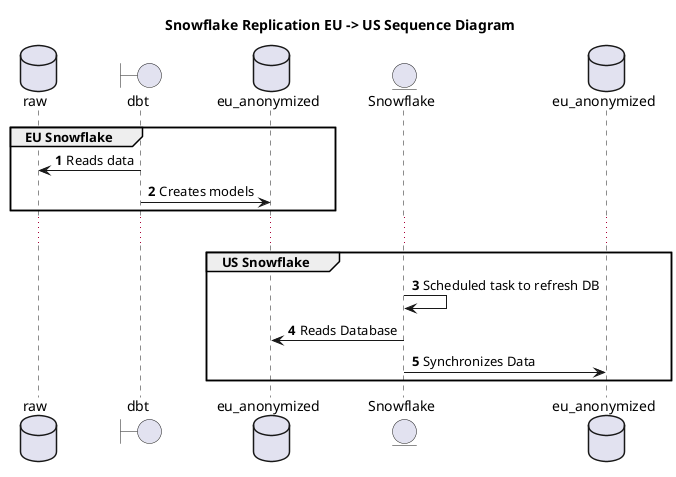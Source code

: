@startuml
'https://plantuml.com/sequence-diagram
title Snowflake Replication EU -> US Sequence Diagram
autonumber

database raw as euraw
boundary "dbt" as dbt
database eu_anonymized as am

group EU Snowflake
dbt -> euraw: Reads data
dbt -> am: Creates models
end
...
entity Snowflake as SF
database eu_anonymized as usam
group US Snowflake
SF -> SF: Scheduled task to refresh DB
SF -> am: Reads Database
SF -> usam: Synchronizes Data
end



@enduml